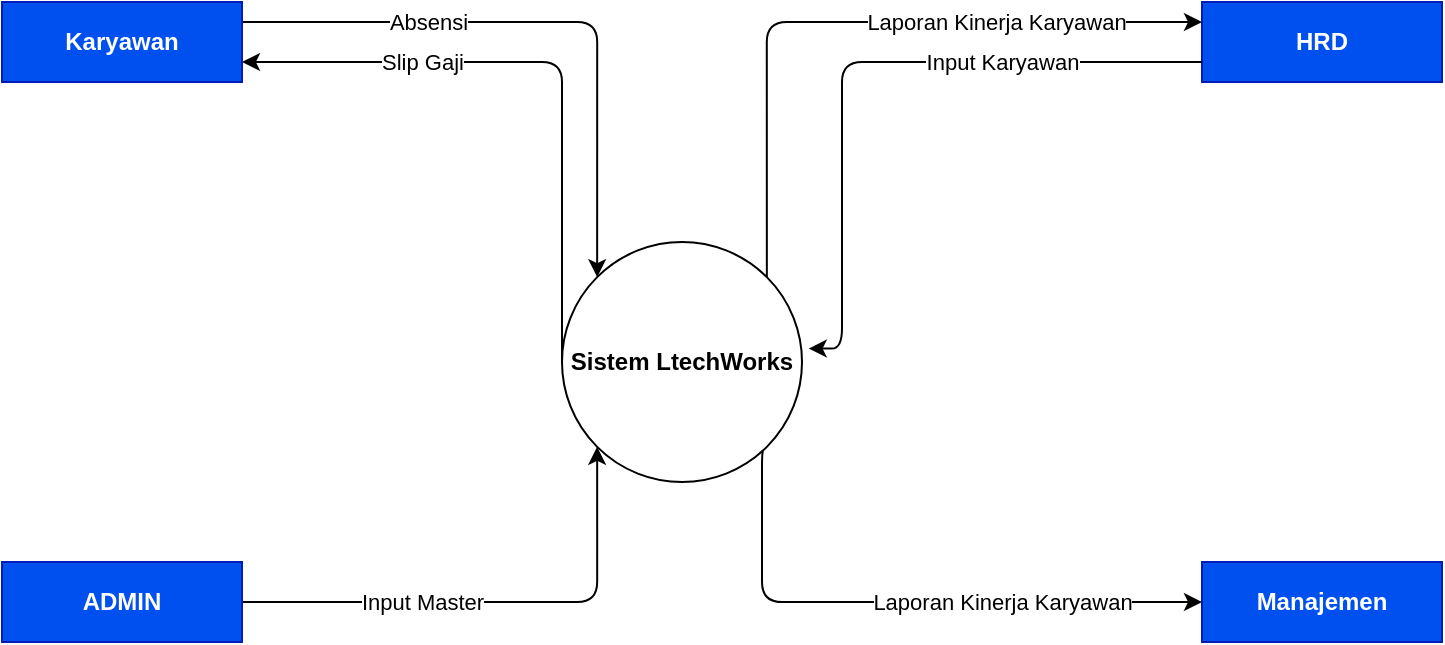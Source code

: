 <mxfile>
    <diagram id="NnqVI9s0byrSYVPJaXtJ" name="Page-1">
        <mxGraphModel dx="878" dy="587" grid="1" gridSize="10" guides="1" tooltips="1" connect="1" arrows="1" fold="1" page="1" pageScale="1" pageWidth="850" pageHeight="1100" math="0" shadow="0">
            <root>
                <mxCell id="0"/>
                <mxCell id="1" parent="0"/>
                <mxCell id="8" value="Absensi" style="edgeStyle=orthogonalEdgeStyle;html=1;exitX=1;exitY=0.25;exitDx=0;exitDy=0;entryX=0;entryY=0;entryDx=0;entryDy=0;fontSize=11;" edge="1" parent="1" source="2" target="7">
                    <mxGeometry x="-0.39" relative="1" as="geometry">
                        <mxPoint as="offset"/>
                    </mxGeometry>
                </mxCell>
                <mxCell id="2" value="Karyawan" style="rounded=0;whiteSpace=wrap;html=1;fillColor=#0050ef;fontColor=#ffffff;strokeColor=#001DBC;fontStyle=1" vertex="1" parent="1">
                    <mxGeometry x="80" y="40" width="120" height="40" as="geometry"/>
                </mxCell>
                <mxCell id="3" value="HRD" style="rounded=0;whiteSpace=wrap;html=1;fillColor=#0050ef;fontColor=#ffffff;strokeColor=#001DBC;fontStyle=1" vertex="1" parent="1">
                    <mxGeometry x="680" y="40" width="120" height="40" as="geometry"/>
                </mxCell>
                <mxCell id="5" value="Manajemen" style="rounded=0;whiteSpace=wrap;html=1;fillColor=#0050ef;fontColor=#ffffff;strokeColor=#001DBC;fontStyle=1" vertex="1" parent="1">
                    <mxGeometry x="680" y="320" width="120" height="40" as="geometry"/>
                </mxCell>
                <mxCell id="9" value="Input Master" style="edgeStyle=orthogonalEdgeStyle;html=1;exitX=1;exitY=0.5;exitDx=0;exitDy=0;entryX=0;entryY=1;entryDx=0;entryDy=0;" edge="1" parent="1" source="6" target="7">
                    <mxGeometry x="-0.295" relative="1" as="geometry">
                        <mxPoint as="offset"/>
                    </mxGeometry>
                </mxCell>
                <mxCell id="6" value="ADMIN" style="rounded=0;whiteSpace=wrap;html=1;fillColor=#0050ef;fontColor=#ffffff;strokeColor=#001DBC;fontStyle=1" vertex="1" parent="1">
                    <mxGeometry x="80" y="320" width="120" height="40" as="geometry"/>
                </mxCell>
                <mxCell id="10" value="Laporan Kinerja Karyawan" style="edgeStyle=orthogonalEdgeStyle;html=1;exitX=1;exitY=1;exitDx=0;exitDy=0;entryX=0;entryY=0.5;entryDx=0;entryDy=0;" edge="1" parent="1" source="7" target="5">
                    <mxGeometry x="0.333" relative="1" as="geometry">
                        <Array as="points">
                            <mxPoint x="460" y="262"/>
                            <mxPoint x="460" y="340"/>
                        </Array>
                        <mxPoint as="offset"/>
                    </mxGeometry>
                </mxCell>
                <mxCell id="11" value="Laporan Kinerja Karyawan" style="edgeStyle=orthogonalEdgeStyle;html=1;exitX=1;exitY=0;exitDx=0;exitDy=0;entryX=0;entryY=0.25;entryDx=0;entryDy=0;" edge="1" parent="1" source="7" target="3">
                    <mxGeometry x="0.403" relative="1" as="geometry">
                        <Array as="points">
                            <mxPoint x="462" y="50"/>
                        </Array>
                        <mxPoint as="offset"/>
                    </mxGeometry>
                </mxCell>
                <mxCell id="13" value="Slip Gaji" style="edgeStyle=orthogonalEdgeStyle;html=1;exitX=0;exitY=0.5;exitDx=0;exitDy=0;entryX=1;entryY=0.75;entryDx=0;entryDy=0;" edge="1" parent="1" source="7" target="2">
                    <mxGeometry x="0.419" relative="1" as="geometry">
                        <Array as="points">
                            <mxPoint x="360" y="70"/>
                        </Array>
                        <mxPoint as="offset"/>
                    </mxGeometry>
                </mxCell>
                <mxCell id="7" value="Sistem LtechWorks" style="ellipse;whiteSpace=wrap;html=1;aspect=fixed;fontStyle=1" vertex="1" parent="1">
                    <mxGeometry x="360" y="160" width="120" height="120" as="geometry"/>
                </mxCell>
                <mxCell id="12" value="Input Karyawan" style="edgeStyle=orthogonalEdgeStyle;html=1;exitX=0;exitY=0.75;exitDx=0;exitDy=0;entryX=1.028;entryY=0.444;entryDx=0;entryDy=0;entryPerimeter=0;" edge="1" parent="1" source="3" target="7">
                    <mxGeometry x="-0.412" relative="1" as="geometry">
                        <Array as="points">
                            <mxPoint x="500" y="70"/>
                            <mxPoint x="500" y="213"/>
                        </Array>
                        <mxPoint as="offset"/>
                    </mxGeometry>
                </mxCell>
            </root>
        </mxGraphModel>
    </diagram>
</mxfile>